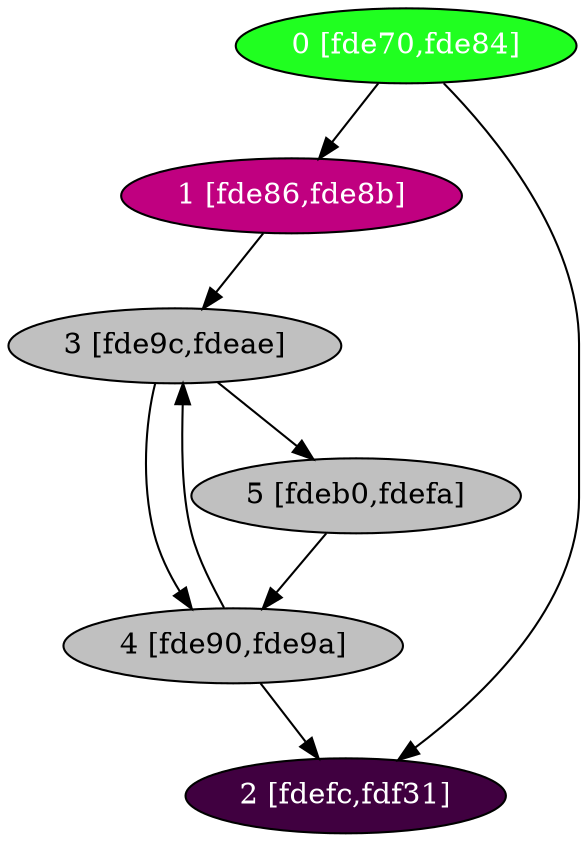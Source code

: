 diGraph libnss3{
	libnss3_0  [style=filled fillcolor="#20FF20" fontcolor="#ffffff" shape=oval label="0 [fde70,fde84]"]
	libnss3_1  [style=filled fillcolor="#C00080" fontcolor="#ffffff" shape=oval label="1 [fde86,fde8b]"]
	libnss3_2  [style=filled fillcolor="#400040" fontcolor="#ffffff" shape=oval label="2 [fdefc,fdf31]"]
	libnss3_3  [style=filled fillcolor="#C0C0C0" fontcolor="#000000" shape=oval label="3 [fde9c,fdeae]"]
	libnss3_4  [style=filled fillcolor="#C0C0C0" fontcolor="#000000" shape=oval label="4 [fde90,fde9a]"]
	libnss3_5  [style=filled fillcolor="#C0C0C0" fontcolor="#000000" shape=oval label="5 [fdeb0,fdefa]"]

	libnss3_0 -> libnss3_1
	libnss3_0 -> libnss3_2
	libnss3_1 -> libnss3_3
	libnss3_3 -> libnss3_4
	libnss3_3 -> libnss3_5
	libnss3_4 -> libnss3_2
	libnss3_4 -> libnss3_3
	libnss3_5 -> libnss3_4
}